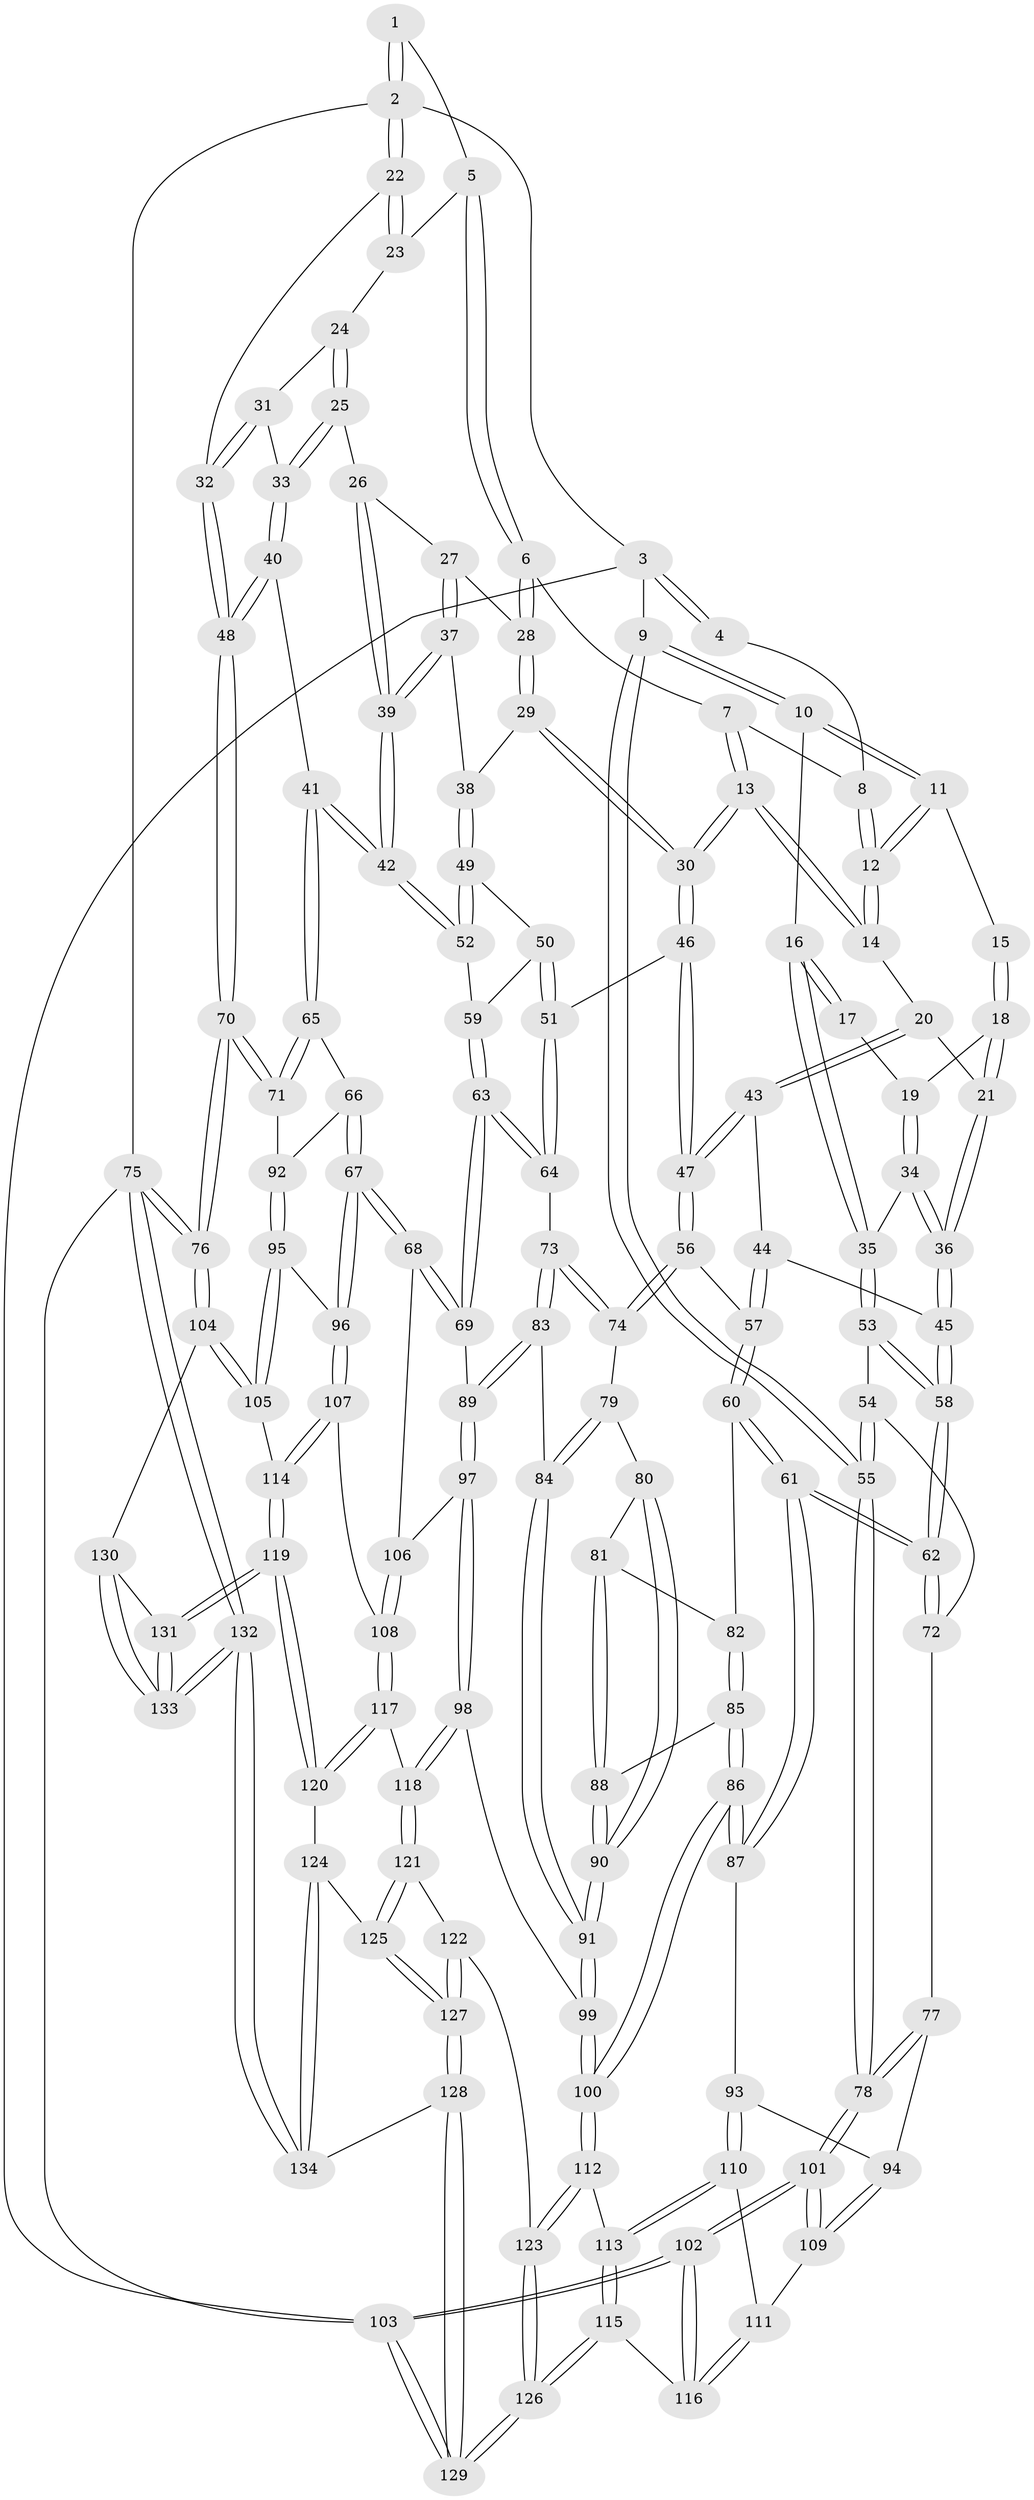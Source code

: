 // coarse degree distribution, {5: 0.07446808510638298, 4: 0.11702127659574468, 3: 0.7340425531914894, 2: 0.07446808510638298}
// Generated by graph-tools (version 1.1) at 2025/54/03/04/25 22:54:20]
// undirected, 134 vertices, 332 edges
graph export_dot {
  node [color=gray90,style=filled];
  1 [pos="+0.7221265897904445+0"];
  2 [pos="+1+0"];
  3 [pos="+0+0"];
  4 [pos="+0.3758226804812308+0"];
  5 [pos="+0.7134120996118574+0.018937140083429848"];
  6 [pos="+0.6909940856655861+0.05896083544321042"];
  7 [pos="+0.5237883301685752+0.06720867713870012"];
  8 [pos="+0.3736111288365799+0"];
  9 [pos="+0+0"];
  10 [pos="+0.027666530404932787+0.06507093753292936"];
  11 [pos="+0.21745444149040907+0.08987631706738435"];
  12 [pos="+0.3547467476573211+0.047906962365061465"];
  13 [pos="+0.5199399420420774+0.2211633736654683"];
  14 [pos="+0.36846223326570654+0.11948153626891793"];
  15 [pos="+0.21642150081399206+0.14430127866298914"];
  16 [pos="+0.09339621889202572+0.20820734744335176"];
  17 [pos="+0.18986238982478582+0.17029961227864623"];
  18 [pos="+0.22714715111609654+0.18584590849702876"];
  19 [pos="+0.20490344013705153+0.20937144795320564"];
  20 [pos="+0.34005043015403624+0.18298104863731118"];
  21 [pos="+0.29784098230865036+0.20331059899705847"];
  22 [pos="+1+0"];
  23 [pos="+0.8606422142044421+0.10195941869917644"];
  24 [pos="+0.8771421025550683+0.14470308339799248"];
  25 [pos="+0.8704853201770655+0.1892663859619269"];
  26 [pos="+0.8607998713908691+0.19809510186248439"];
  27 [pos="+0.7843171098740909+0.1905777364595796"];
  28 [pos="+0.6818363807479187+0.11507416821268734"];
  29 [pos="+0.670632348412722+0.1384002615576053"];
  30 [pos="+0.5413377503700937+0.24537384489373026"];
  31 [pos="+1+0.14420617701298324"];
  32 [pos="+1+0"];
  33 [pos="+0.9373548462925443+0.23090438007463332"];
  34 [pos="+0.17460790628828768+0.25066421953645873"];
  35 [pos="+0.09456021294258193+0.21154988920848902"];
  36 [pos="+0.21736265231440807+0.302127444171686"];
  37 [pos="+0.7778710068399838+0.25031056485932796"];
  38 [pos="+0.717773310808449+0.24780275045220806"];
  39 [pos="+0.8301352393382726+0.28923876814500205"];
  40 [pos="+0.9611916448473937+0.2979866017076587"];
  41 [pos="+0.8414861485563668+0.3546535009166156"];
  42 [pos="+0.8412373349860065+0.35448257935083066"];
  43 [pos="+0.353294245263671+0.23887495528840022"];
  44 [pos="+0.319153065860866+0.28294864890741084"];
  45 [pos="+0.2226878792445834+0.3247253658852664"];
  46 [pos="+0.5343182348207093+0.3222693272753475"];
  47 [pos="+0.4544409810406416+0.36036347336674657"];
  48 [pos="+1+0.3647135301920495"];
  49 [pos="+0.7068362454925117+0.3045604148481323"];
  50 [pos="+0.6451789286234487+0.3380115880877528"];
  51 [pos="+0.5799290853836765+0.35375277726554033"];
  52 [pos="+0.8190038463874255+0.3556718188600944"];
  53 [pos="+0.05040608612112449+0.3068550456074305"];
  54 [pos="+0+0.358050748272922"];
  55 [pos="+0+0.38037832331727445"];
  56 [pos="+0.4504628422553844+0.36465100744173645"];
  57 [pos="+0.3779986117901745+0.4052965309626217"];
  58 [pos="+0.22114852948380923+0.3868922793919388"];
  59 [pos="+0.7450594313597112+0.3997745495523544"];
  60 [pos="+0.34564434126664495+0.4287822021356483"];
  61 [pos="+0.24580840813032082+0.45473872705285195"];
  62 [pos="+0.23589341027542635+0.4426979040791586"];
  63 [pos="+0.6913281250271951+0.48610339473398423"];
  64 [pos="+0.6232171257537259+0.45907468143343283"];
  65 [pos="+0.8650399386190821+0.42471201921530943"];
  66 [pos="+0.8510492426074748+0.48454540114578826"];
  67 [pos="+0.7737661591467717+0.5541826747602778"];
  68 [pos="+0.7581889405245619+0.5510583732210826"];
  69 [pos="+0.7323331335844878+0.5314938331522904"];
  70 [pos="+1+0.4175282617498738"];
  71 [pos="+1+0.4370892251335946"];
  72 [pos="+0.08234314508482686+0.4317906921796158"];
  73 [pos="+0.5960761902756085+0.4931901882408791"];
  74 [pos="+0.4876868304061555+0.48232631709696683"];
  75 [pos="+1+1"];
  76 [pos="+1+0.7461664066989561"];
  77 [pos="+0.034973538135730724+0.5248557618184705"];
  78 [pos="+0+0.5347048849444007"];
  79 [pos="+0.48662996155555915+0.48919491841248863"];
  80 [pos="+0.4642850668842563+0.530665727085643"];
  81 [pos="+0.4175938953942992+0.5135260902285902"];
  82 [pos="+0.4062184446935388+0.5083521986038793"];
  83 [pos="+0.5714840157169578+0.545252447086509"];
  84 [pos="+0.553551204391636+0.5487076934237365"];
  85 [pos="+0.3969198035592591+0.5782622963274897"];
  86 [pos="+0.33246154199909583+0.6434702193124202"];
  87 [pos="+0.2336357550288575+0.5272144846685693"];
  88 [pos="+0.4300636245380602+0.5732052856706934"];
  89 [pos="+0.5964031730124075+0.5976768304041397"];
  90 [pos="+0.4800961496304366+0.5720584276089978"];
  91 [pos="+0.48617876260630716+0.5782110204599963"];
  92 [pos="+0.9331442326205559+0.5361031585016168"];
  93 [pos="+0.1501836029383671+0.5929122689559259"];
  94 [pos="+0.1248485811954853+0.5863809720928087"];
  95 [pos="+0.9496961862378922+0.6665021589593315"];
  96 [pos="+0.8299125015313361+0.6605587787746229"];
  97 [pos="+0.6059280291020842+0.6860585224272774"];
  98 [pos="+0.6004410411298455+0.7028107052069947"];
  99 [pos="+0.4833412442179887+0.6207313137173668"];
  100 [pos="+0.35680079736202325+0.7061240529627143"];
  101 [pos="+0+0.6825940110620876"];
  102 [pos="+0+1"];
  103 [pos="+0+1"];
  104 [pos="+1+0.7447177287885439"];
  105 [pos="+1+0.7368624917359068"];
  106 [pos="+0.7181075071140689+0.5933322011487464"];
  107 [pos="+0.7967129913262486+0.714379382844302"];
  108 [pos="+0.7135256361224325+0.7282665216898927"];
  109 [pos="+0+0.6735940446113852"];
  110 [pos="+0.14018060071720362+0.6602506202865559"];
  111 [pos="+0.11998825709081884+0.7031167168565329"];
  112 [pos="+0.3564912968628022+0.7185440101844264"];
  113 [pos="+0.2981511159847012+0.735296194068213"];
  114 [pos="+0.8344522333826919+0.8534164562087563"];
  115 [pos="+0.16360691801174326+0.8200857577978102"];
  116 [pos="+0.13264372121299545+0.8089038768401571"];
  117 [pos="+0.6980370996531687+0.7326957654627322"];
  118 [pos="+0.6012059404268777+0.7105318468865098"];
  119 [pos="+0.8183491333410512+0.8880116058144099"];
  120 [pos="+0.7244319882248615+0.8730249093476844"];
  121 [pos="+0.54819812984322+0.7910311166141523"];
  122 [pos="+0.5306866616055413+0.7971098523857917"];
  123 [pos="+0.4027730849243247+0.7873131004078832"];
  124 [pos="+0.6564326723381111+0.8927580564630844"];
  125 [pos="+0.654960731795869+0.8920210436105116"];
  126 [pos="+0.30663653981743516+1"];
  127 [pos="+0.5109232427725731+0.9839974618851879"];
  128 [pos="+0.4305996250856618+1"];
  129 [pos="+0.31566068411552517+1"];
  130 [pos="+1+0.834847550039098"];
  131 [pos="+0.8471920467186715+0.9704220533237967"];
  132 [pos="+0.8927068611525029+1"];
  133 [pos="+0.8645673310078654+1"];
  134 [pos="+0.6626705821415877+1"];
  1 -- 2;
  1 -- 2;
  1 -- 5;
  2 -- 3;
  2 -- 22;
  2 -- 22;
  2 -- 75;
  3 -- 4;
  3 -- 4;
  3 -- 9;
  3 -- 103;
  4 -- 8;
  5 -- 6;
  5 -- 6;
  5 -- 23;
  6 -- 7;
  6 -- 28;
  6 -- 28;
  7 -- 8;
  7 -- 13;
  7 -- 13;
  8 -- 12;
  8 -- 12;
  9 -- 10;
  9 -- 10;
  9 -- 55;
  9 -- 55;
  10 -- 11;
  10 -- 11;
  10 -- 16;
  11 -- 12;
  11 -- 12;
  11 -- 15;
  12 -- 14;
  12 -- 14;
  13 -- 14;
  13 -- 14;
  13 -- 30;
  13 -- 30;
  14 -- 20;
  15 -- 18;
  15 -- 18;
  16 -- 17;
  16 -- 17;
  16 -- 35;
  16 -- 35;
  17 -- 19;
  18 -- 19;
  18 -- 21;
  18 -- 21;
  19 -- 34;
  19 -- 34;
  20 -- 21;
  20 -- 43;
  20 -- 43;
  21 -- 36;
  21 -- 36;
  22 -- 23;
  22 -- 23;
  22 -- 32;
  23 -- 24;
  24 -- 25;
  24 -- 25;
  24 -- 31;
  25 -- 26;
  25 -- 33;
  25 -- 33;
  26 -- 27;
  26 -- 39;
  26 -- 39;
  27 -- 28;
  27 -- 37;
  27 -- 37;
  28 -- 29;
  28 -- 29;
  29 -- 30;
  29 -- 30;
  29 -- 38;
  30 -- 46;
  30 -- 46;
  31 -- 32;
  31 -- 32;
  31 -- 33;
  32 -- 48;
  32 -- 48;
  33 -- 40;
  33 -- 40;
  34 -- 35;
  34 -- 36;
  34 -- 36;
  35 -- 53;
  35 -- 53;
  36 -- 45;
  36 -- 45;
  37 -- 38;
  37 -- 39;
  37 -- 39;
  38 -- 49;
  38 -- 49;
  39 -- 42;
  39 -- 42;
  40 -- 41;
  40 -- 48;
  40 -- 48;
  41 -- 42;
  41 -- 42;
  41 -- 65;
  41 -- 65;
  42 -- 52;
  42 -- 52;
  43 -- 44;
  43 -- 47;
  43 -- 47;
  44 -- 45;
  44 -- 57;
  44 -- 57;
  45 -- 58;
  45 -- 58;
  46 -- 47;
  46 -- 47;
  46 -- 51;
  47 -- 56;
  47 -- 56;
  48 -- 70;
  48 -- 70;
  49 -- 50;
  49 -- 52;
  49 -- 52;
  50 -- 51;
  50 -- 51;
  50 -- 59;
  51 -- 64;
  51 -- 64;
  52 -- 59;
  53 -- 54;
  53 -- 58;
  53 -- 58;
  54 -- 55;
  54 -- 55;
  54 -- 72;
  55 -- 78;
  55 -- 78;
  56 -- 57;
  56 -- 74;
  56 -- 74;
  57 -- 60;
  57 -- 60;
  58 -- 62;
  58 -- 62;
  59 -- 63;
  59 -- 63;
  60 -- 61;
  60 -- 61;
  60 -- 82;
  61 -- 62;
  61 -- 62;
  61 -- 87;
  61 -- 87;
  62 -- 72;
  62 -- 72;
  63 -- 64;
  63 -- 64;
  63 -- 69;
  63 -- 69;
  64 -- 73;
  65 -- 66;
  65 -- 71;
  65 -- 71;
  66 -- 67;
  66 -- 67;
  66 -- 92;
  67 -- 68;
  67 -- 68;
  67 -- 96;
  67 -- 96;
  68 -- 69;
  68 -- 69;
  68 -- 106;
  69 -- 89;
  70 -- 71;
  70 -- 71;
  70 -- 76;
  70 -- 76;
  71 -- 92;
  72 -- 77;
  73 -- 74;
  73 -- 74;
  73 -- 83;
  73 -- 83;
  74 -- 79;
  75 -- 76;
  75 -- 76;
  75 -- 132;
  75 -- 132;
  75 -- 103;
  76 -- 104;
  76 -- 104;
  77 -- 78;
  77 -- 78;
  77 -- 94;
  78 -- 101;
  78 -- 101;
  79 -- 80;
  79 -- 84;
  79 -- 84;
  80 -- 81;
  80 -- 90;
  80 -- 90;
  81 -- 82;
  81 -- 88;
  81 -- 88;
  82 -- 85;
  82 -- 85;
  83 -- 84;
  83 -- 89;
  83 -- 89;
  84 -- 91;
  84 -- 91;
  85 -- 86;
  85 -- 86;
  85 -- 88;
  86 -- 87;
  86 -- 87;
  86 -- 100;
  86 -- 100;
  87 -- 93;
  88 -- 90;
  88 -- 90;
  89 -- 97;
  89 -- 97;
  90 -- 91;
  90 -- 91;
  91 -- 99;
  91 -- 99;
  92 -- 95;
  92 -- 95;
  93 -- 94;
  93 -- 110;
  93 -- 110;
  94 -- 109;
  94 -- 109;
  95 -- 96;
  95 -- 105;
  95 -- 105;
  96 -- 107;
  96 -- 107;
  97 -- 98;
  97 -- 98;
  97 -- 106;
  98 -- 99;
  98 -- 118;
  98 -- 118;
  99 -- 100;
  99 -- 100;
  100 -- 112;
  100 -- 112;
  101 -- 102;
  101 -- 102;
  101 -- 109;
  101 -- 109;
  102 -- 103;
  102 -- 103;
  102 -- 116;
  102 -- 116;
  103 -- 129;
  103 -- 129;
  104 -- 105;
  104 -- 105;
  104 -- 130;
  105 -- 114;
  106 -- 108;
  106 -- 108;
  107 -- 108;
  107 -- 114;
  107 -- 114;
  108 -- 117;
  108 -- 117;
  109 -- 111;
  110 -- 111;
  110 -- 113;
  110 -- 113;
  111 -- 116;
  111 -- 116;
  112 -- 113;
  112 -- 123;
  112 -- 123;
  113 -- 115;
  113 -- 115;
  114 -- 119;
  114 -- 119;
  115 -- 116;
  115 -- 126;
  115 -- 126;
  117 -- 118;
  117 -- 120;
  117 -- 120;
  118 -- 121;
  118 -- 121;
  119 -- 120;
  119 -- 120;
  119 -- 131;
  119 -- 131;
  120 -- 124;
  121 -- 122;
  121 -- 125;
  121 -- 125;
  122 -- 123;
  122 -- 127;
  122 -- 127;
  123 -- 126;
  123 -- 126;
  124 -- 125;
  124 -- 134;
  124 -- 134;
  125 -- 127;
  125 -- 127;
  126 -- 129;
  126 -- 129;
  127 -- 128;
  127 -- 128;
  128 -- 129;
  128 -- 129;
  128 -- 134;
  130 -- 131;
  130 -- 133;
  130 -- 133;
  131 -- 133;
  131 -- 133;
  132 -- 133;
  132 -- 133;
  132 -- 134;
  132 -- 134;
}
